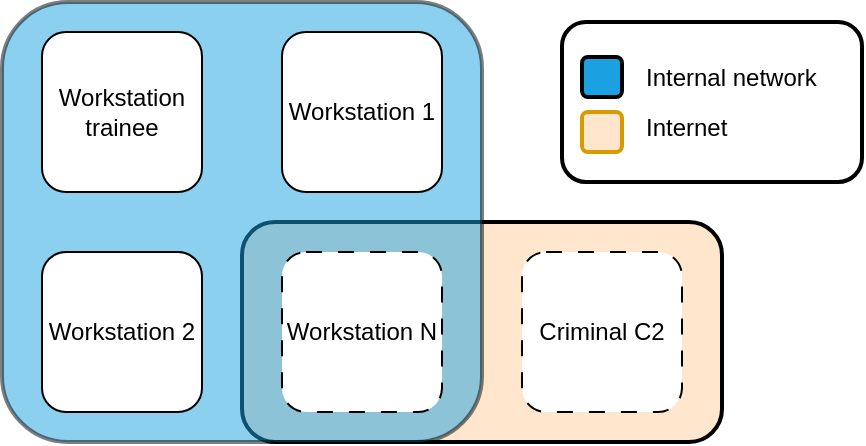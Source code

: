 <mxfile version="27.0.8">
  <diagram name="Page-1" id="OiQM4WDgwtNsMnTPWwNN">
    <mxGraphModel dx="823" dy="654" grid="1" gridSize="10" guides="1" tooltips="1" connect="1" arrows="1" fold="1" page="1" pageScale="1" pageWidth="850" pageHeight="1100" math="0" shadow="0">
      <root>
        <mxCell id="0" />
        <mxCell id="1" parent="0" />
        <mxCell id="DuktggeQuYW0c9hZvBct-3" value="" style="rounded=1;whiteSpace=wrap;html=1;strokeWidth=2;fillWeight=4;hachureGap=8;hachureAngle=45;fillColor=#ffe6cc;strokeColor=default;glass=0;shadow=0;" parent="1" vertex="1">
          <mxGeometry x="140" y="130" width="240" height="110" as="geometry" />
        </mxCell>
        <mxCell id="raZ2XwU40IR1KIGuw5wc-13" value="" style="rounded=1;whiteSpace=wrap;html=1;strokeWidth=2;fillWeight=4;hachureGap=8;hachureAngle=45;fillColor=#1ba1e2;glass=0;opacity=50;" parent="1" vertex="1">
          <mxGeometry x="20" y="20" width="240" height="220" as="geometry" />
        </mxCell>
        <mxCell id="raZ2XwU40IR1KIGuw5wc-1" value="Workstation trainee" style="rounded=1;whiteSpace=wrap;html=1;" parent="1" vertex="1">
          <mxGeometry x="40" y="35" width="80" height="80" as="geometry" />
        </mxCell>
        <mxCell id="raZ2XwU40IR1KIGuw5wc-2" value="Workstation 1" style="rounded=1;whiteSpace=wrap;html=1;" parent="1" vertex="1">
          <mxGeometry x="160" y="35" width="80" height="80" as="geometry" />
        </mxCell>
        <mxCell id="raZ2XwU40IR1KIGuw5wc-5" value="&lt;div&gt;Workstation 2&lt;/div&gt;" style="rounded=1;whiteSpace=wrap;html=1;" parent="1" vertex="1">
          <mxGeometry x="40" y="145" width="80" height="80" as="geometry" />
        </mxCell>
        <mxCell id="raZ2XwU40IR1KIGuw5wc-7" value="Criminal C2" style="rounded=1;whiteSpace=wrap;html=1;dashed=1;dashPattern=8 8;" parent="1" vertex="1">
          <mxGeometry x="280" y="145" width="80" height="80" as="geometry" />
        </mxCell>
        <mxCell id="raZ2XwU40IR1KIGuw5wc-30" value="" style="rounded=1;whiteSpace=wrap;html=1;fillColor=none;strokeWidth=2;" parent="1" vertex="1">
          <mxGeometry x="300" y="30" width="150" height="80" as="geometry" />
        </mxCell>
        <mxCell id="raZ2XwU40IR1KIGuw5wc-18" value="" style="rounded=1;whiteSpace=wrap;html=1;strokeWidth=2;fillWeight=4;hachureGap=8;hachureAngle=45;fillColor=#1ba1e2;" parent="1" vertex="1">
          <mxGeometry x="310" y="47.5" width="20" height="20" as="geometry" />
        </mxCell>
        <mxCell id="raZ2XwU40IR1KIGuw5wc-20" value="" style="rounded=1;whiteSpace=wrap;html=1;strokeWidth=2;fillWeight=4;hachureGap=8;hachureAngle=45;fillColor=#ffe6cc;strokeColor=#d79b00;" parent="1" vertex="1">
          <mxGeometry x="310" y="75" width="20" height="20" as="geometry" />
        </mxCell>
        <mxCell id="raZ2XwU40IR1KIGuw5wc-21" value="Internet" style="text;html=1;align=left;verticalAlign=middle;whiteSpace=wrap;rounded=0;" parent="1" vertex="1">
          <mxGeometry x="340" y="67.5" width="100" height="30" as="geometry" />
        </mxCell>
        <mxCell id="raZ2XwU40IR1KIGuw5wc-31" value="Internal network" style="text;html=1;align=left;verticalAlign=middle;whiteSpace=wrap;rounded=0;" parent="1" vertex="1">
          <mxGeometry x="340" y="42.5" width="100" height="30" as="geometry" />
        </mxCell>
        <mxCell id="DuktggeQuYW0c9hZvBct-1" value="Workstation N" style="rounded=1;whiteSpace=wrap;html=1;dashed=1;dashPattern=8 8;" parent="1" vertex="1">
          <mxGeometry x="160" y="145" width="80" height="80" as="geometry" />
        </mxCell>
      </root>
    </mxGraphModel>
  </diagram>
</mxfile>
